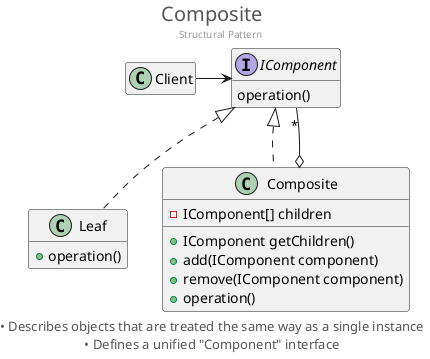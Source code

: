 @startuml
' skinparam dpi 300
skinparam FooterFontColor #555
skinparam FooterFontSize 13
hide empty fields
hide empty methods

center header
<font color=#555555 size=20>Composite</font>
<font color=#999999>Structural Pattern</font>
endheader

left footer
• Describes objects that are treated the same way as a single instance
• Defines a unified "Component" interface
endfooter

class Client {}

interface IComponent
{
   operation()
}

class Leaf implements IComponent
{
   +operation()
}

class Composite implements IComponent
{
   -IComponent[] children
   +IComponent getChildren()
   +add(IComponent component)
   +remove(IComponent component)
   +operation()
}

Composite o-- "*" IComponent
Client -> IComponent
@enduml

